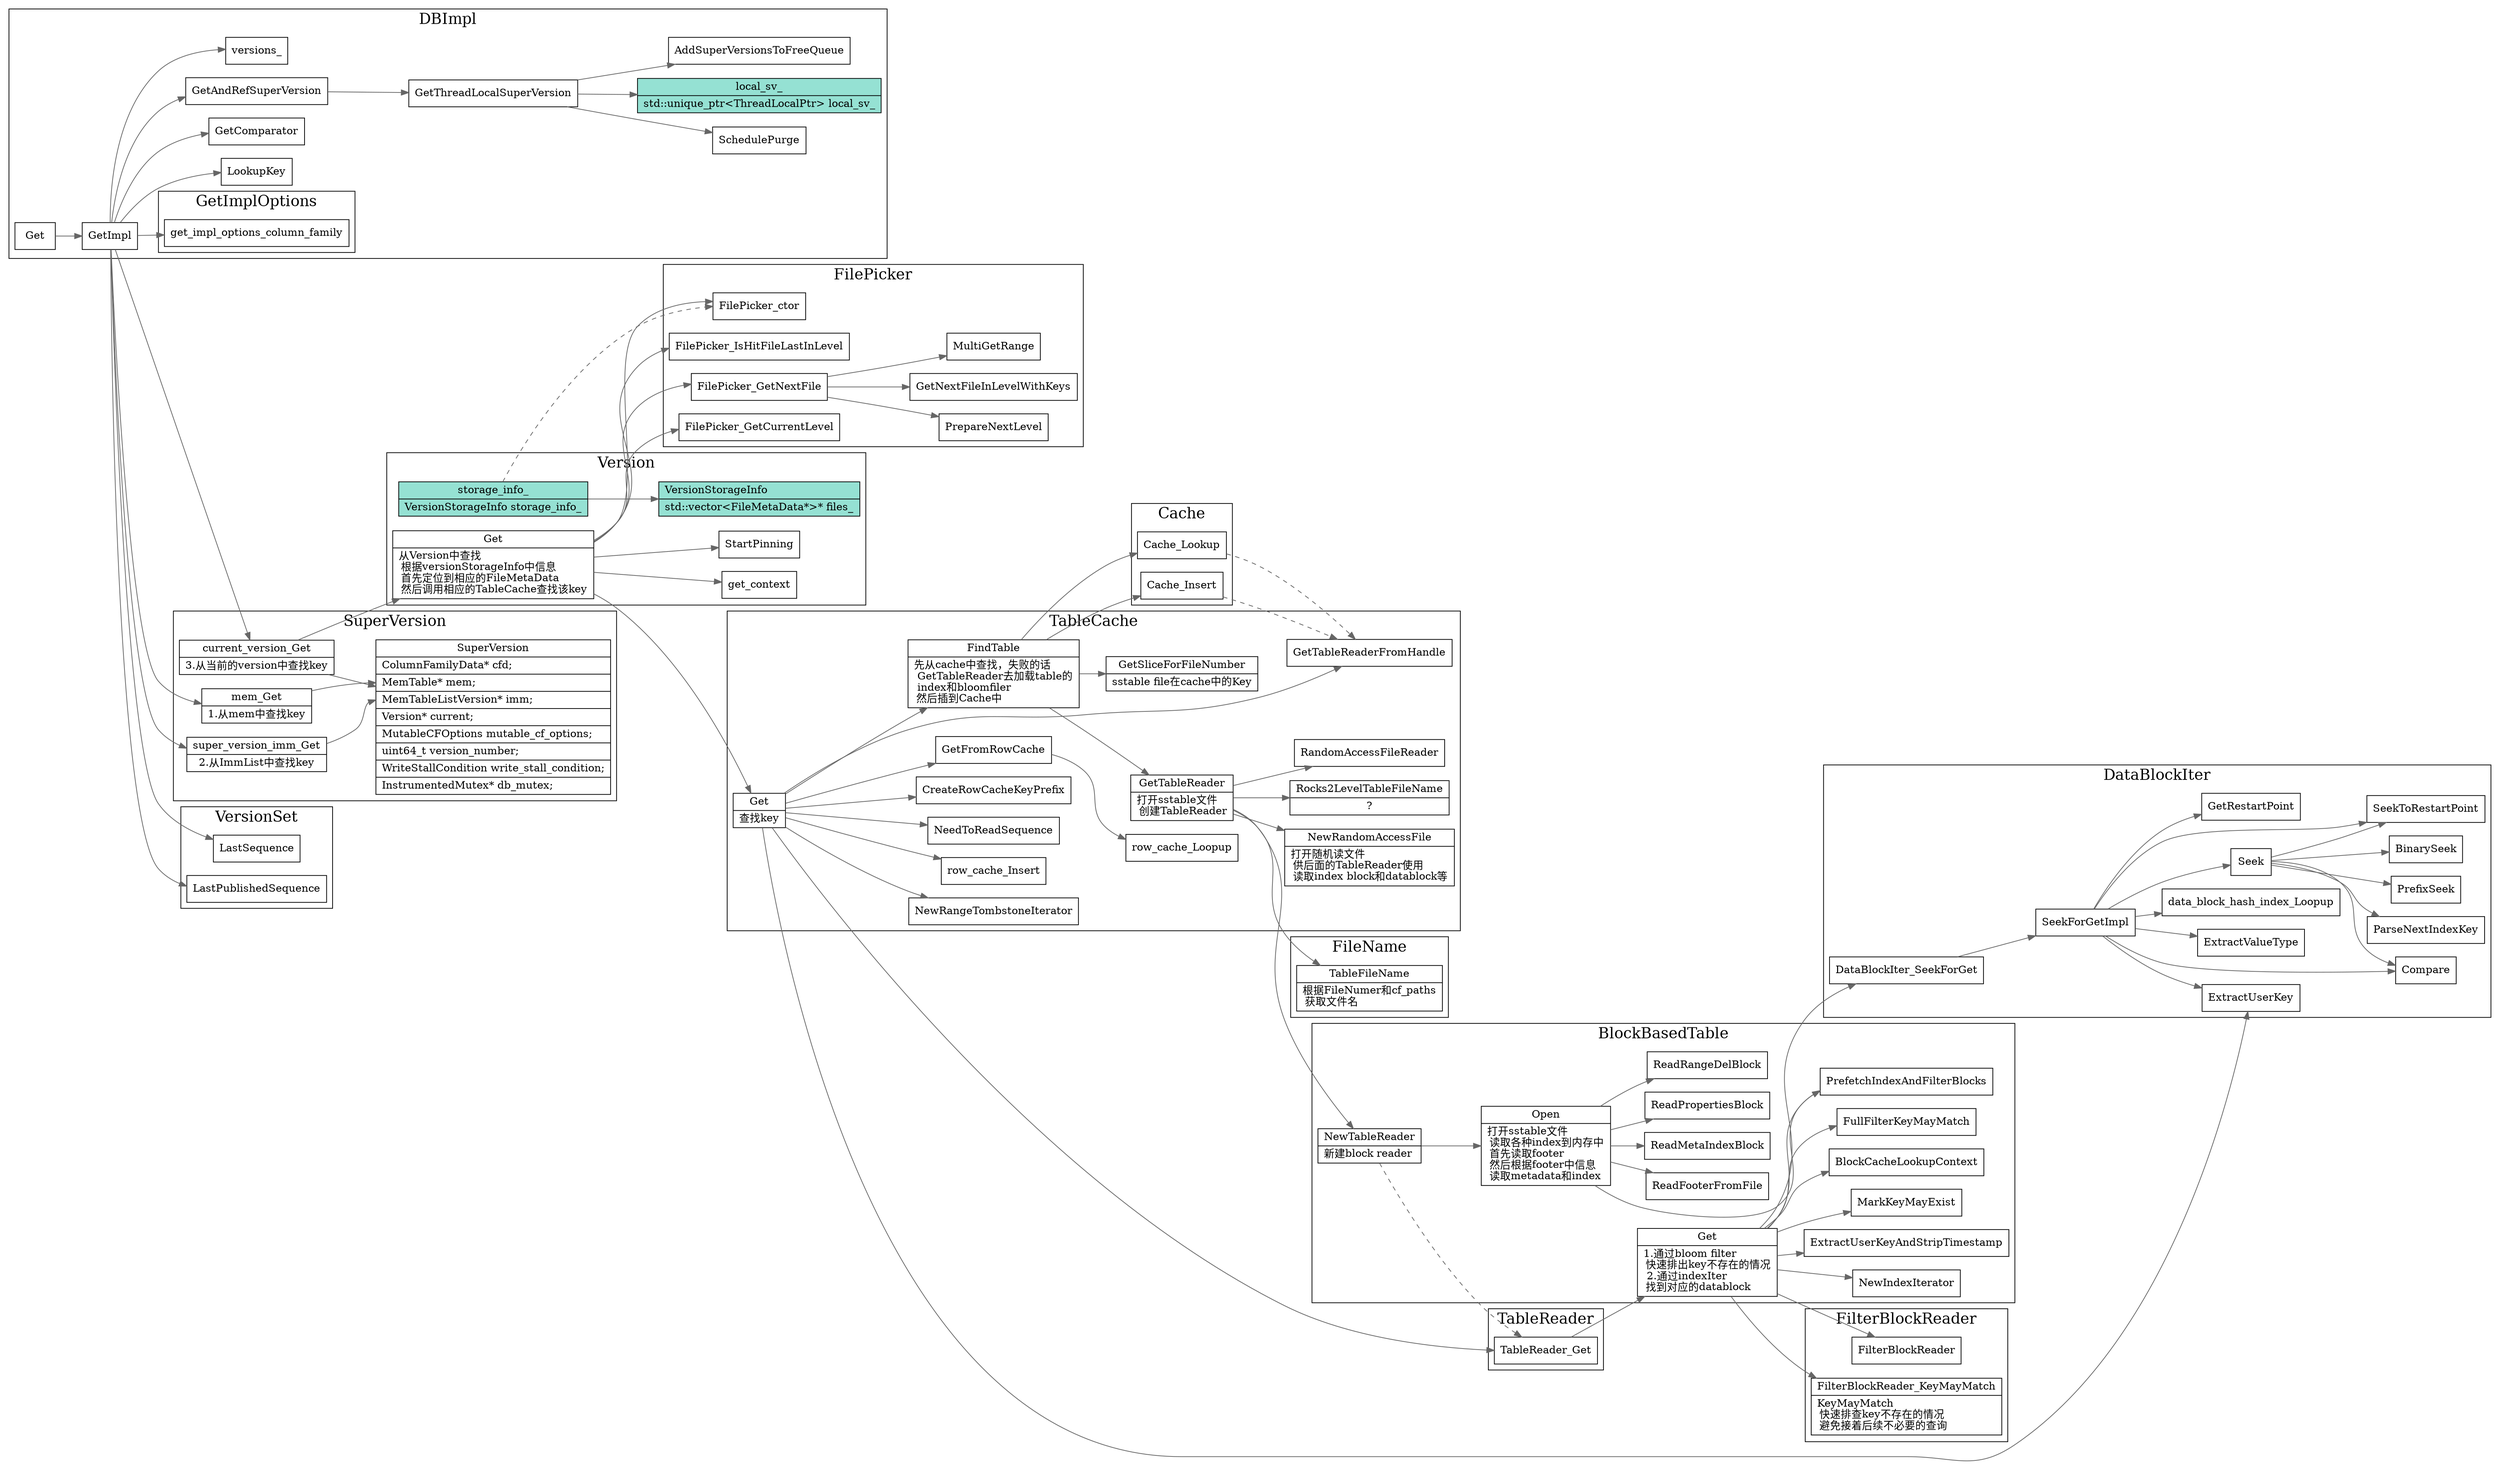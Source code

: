 digraph dbimpl_get {
  node[shape=box];
  edge[color=gray40];
  newrank=true;
  rankdir=LR;

  subgraph cluster_FilterBlockReader {
    graph[label="FilterBlockReader";fontsize=20;];
    FilterBlockReader;
    FilterBlockReader_KeyMayMatch;
    FilterBlockReader_KeyMayMatch[
      shape="record"
      label="{{
        FilterBlockReader_KeyMayMatch|
        KeyMayMatch\l
        快速排查key不存在的情况\l
        避免接着后续不必要的查询\l
      }}"
    ];
  }
  subgraph cluster_DataBlockIter {
    graph[label="DataBlockIter";fontsize=20;];
    DataBlockIter_SeekForGet;
    DataBlockIter_SeekForGet -> SeekForGetImpl;
    SeekForGetImpl -> {
      ExtractUserKey;
      data_block_hash_index_Loopup
      Seek;
      SeekToRestartPoint;
      GetRestartPoint;
      Compare;
      ExtractValueType;
    }
    Seek -> {
      PrefixSeek;
      BinarySeek;
      SeekToRestartPoint;
      ParseNextIndexKey;
      Compare;
    }
  }

  subgraph cluster_BlockBasedTable {
    graph[label="BlockBasedTable";fontsize=20;];
    BlockBasedTable_Get[
      shape="record"
      label="{{
        Get|
        1.通过bloom filter \l 快速排出key不存在的情况\l
        2.通过indexIter\l 找到对应的datablock\l
      }}"
    ];
    BlockBasedTable_Get -> {
      FilterBlockReader;
      BlockCacheLookupContext;
      FullFilterKeyMayMatch;
      PrefetchIndexAndFilterBlocks;
      NewIndexIterator;
      ExtractUserKeyAndStripTimestamp;
      FilterBlockReader_KeyMayMatch;
      BlockCacheLookupContext;
      MarkKeyMayExist;
      DataBlockIter_SeekForGet;
    }
    BlockBasedTableFactory_NewTableReader[
      shape="record"
      label="{{
        NewTableReader|
        新建block reader\l
      }}"
    ];
    BlockBasedTable_Open[
      shape="record"
      label="{{
        Open|
        打开sstable文件\l
        读取各种index到内存中\l
        首先读取footer\l
        然后根据footer中信息\l 
        读取metadata和index\l
      }}"
    ];
    BlockBasedTableFactory_NewTableReader -> BlockBasedTable_Open;
    BlockBasedTable_Open -> {
      ReadFooterFromFile;
      ReadMetaIndexBlock;
      ReadPropertiesBlock;
      ReadRangeDelBlock;
      PrefetchIndexAndFilterBlocks;
    };
  }

  subgraph cluster_TableReader {
    graph[label="TableReader";fontsize=20;];
    TableReader_Get -> {
      BlockBasedTable_Get;
    };
  }
  subgraph cluster_Cache {
    graph[label="Cache";fontsize=20;];
    Cache_Lookup;
    Cache_Insert;
  }
  subgraph cluster_FileName {
    graph[label="FileName";fontsize=20;];
    TableFileName[
      shape="record"
      label="{{
        TableFileName|
        返回文件名\l
      }}"
    ];
  }

  subgraph cluster_TableCache {
    graph[label="TableCache";fontsize=20;];
    TableCache_Get[
      shape="record"
      label="{{
        Get|
        查找key
      }}"
    ];
    TableCache_Get -> {
      NeedToReadSequence;
      ExtractUserKey;
      CreateRowCacheKeyPrefix;
      GetFromRowCache;
      FindTable;
      GetTableReaderFromHandle;
      NewRangeTombstoneIterator;
      TableReader_Get;
      row_cache_Insert;
    };
    FindTable[
      shape="record"
      label="{{
        FindTable|
        先从cache中查找，失败的话\l
        GetTableReader去加载table的\l 
        index和bloomfiler\l
        然后插到Cache中\l
      }}"
    ];
    GetSliceForFileNumber[
      shape="record"
      label="{{
        GetSliceForFileNumber|
        sstable file在cache中的Key\l
      }}"
    ];

    FindTable -> {
      Cache_Lookup;
      Cache_Insert;
      GetTableReader;
      GetSliceForFileNumber;
    };

    GetTableReader[
      shape="record"
      label="{{
        GetTableReader|
        打开sstable文件\l
        创建TableReader\l
      }}"
    ];
    BlockBasedTableFactory_NewTableReader -> TableReader_Get[style=dashed];

    GetTableReader -> {
      TableFileName;
      NewRandomAccessFile;
      Rocks2LevelTableFileName;
      RandomAccessFileReader;
      BlockBasedTableFactory_NewTableReader;
    };
    TableFileName[
      shape="record"
      label="{{
        TableFileName|
        根据FileNumer和cf_paths\l
        获取文件名\l
      }}"
    ];
    Rocks2LevelTableFileName[
      shape="record"
      label="{{
        Rocks2LevelTableFileName|
        ?
      }}"
    ];
    NewRandomAccessFile[
      shape="record"
      label="{{
        NewRandomAccessFile|
        打开随机读文件\l
        供后面的TableReader使用\l
        读取index block和datablock等\l
      }}"
    ];
    {Cache_Insert;Cache_Lookup} -> GetTableReaderFromHandle[style=dashed];

    GetFromRowCache -> {
      row_cache_Loopup;
    }
  }
  subgraph cluster_FilePicker {
    graph[label="FilePicker";fontsize=20;];
    FilePicker_ctor;
    FilePicker_GetCurrentLevel;
    FilePicker_IsHitFileLastInLevel;

    FilePicker_GetNextFile -> {
      PrepareNextLevel;
      GetNextFileInLevelWithKeys;
      MultiGetRange;
    }
  }

  subgraph cluster_Version {
    graph[label="Version";fontsize=20;];
    Version_Get[
      shape="record"
      label="{{
        Get|
        从Version中查找\l
        根据versionStorageInfo中信息\l
        首先定位到相应的FileMetaData\l
        然后调用相应的TableCache查找该key\l
      }}"
    ];

    Version_Get -> {
      get_context;
      StartPinning;
      FilePicker_ctor;
      FilePicker_GetNextFile;
      FilePicker_GetCurrentLevel;
      FilePicker_IsHitFileLastInLevel;
      TableCache_Get;
    };
    storage_info_ -> FilePicker_ctor[style=dashed]
    storage_info_[
      shape="record";
      fillcolor="#95e1d3"
      style=filled;
      label="{{
        storage_info_|
        VersionStorageInfo storage_info_\l
      }}"
    ];
    VersionStorageInfo[
      fillcolor="#95e1d3"
      style=filled;
      shape=record;
      label="VersionStorageInfo\l|
        std::vector\<FileMetaData*\>* files_
      "
    ];
    storage_info_ ->VersionStorageInfo;
  }

  subgraph cluster_SuperVersion {
    graph[label="SuperVersion";fontsize=20;];
    super_version_mem_Get[
      shape="record"
      label="{{
        mem_Get|
        1.从mem中查找key
      }}"
    ];
    super_version_imm_Get[
      shape="record"
      label="{{
        super_version_imm_Get|
        2.从ImmList中查找key
      }}"
    ];
    super_version_current_Get[
      shape="record"
      label="{{
        current_version_Get|
        3.从当前的version中查找key
      }}"
    ];
    super_version_mem_Get -> SuperVersion:mem;
    super_version_imm_Get -> SuperVersion:imm;
    super_version_current_Get -> {
      SuperVersion:current;
      Version_Get;
    }

    SuperVersion[
      shape="record"
      label="{{
        SuperVersion|
          ColumnFamilyData* cfd;\l|
          <mem> MemTable* mem;\l|
          <imm> MemTableListVersion* imm;\l|
          <current> Version* current;\l|
          MutableCFOptions mutable_cf_options;\l|
          uint64_t version_number;\l|
          WriteStallCondition write_stall_condition;\l|
          InstrumentedMutex* db_mutex;\l
      }}"
    ];
  }

  subgraph cluster_VersionSet {
    graph[label="VersionSet";fontsize=20;];
    LastSequence;
    LastPublishedSequence;
  }

  subgraph cluster_DBImpl {
    graph[label="DBImpl";fontsize=20;];
    subgraph cluster_GetImplOptions {
      graph[label="GetImplOptions";fontsize=20;];
      get_impl_options_column_family;
      
    }
    Get -> GetImpl -> {
      get_impl_options_column_family;
      GetAndRefSuperVersion;
      versions_;
      LastSequence;
      LastPublishedSequence;
      LookupKey;
      GetComparator;
      super_version_mem_Get;
      super_version_imm_Get;
      super_version_current_Get;
    };

    GetAndRefSuperVersion -> GetThreadLocalSuperVersion;
    GetThreadLocalSuperVersion -> {
      local_sv_;
      AddSuperVersionsToFreeQueue;
      SchedulePurge;
    }

    local_sv_[
      shape="record";
      fillcolor="#95e1d3"
      style=filled;
      label="{{
        local_sv_|
        std::unique_ptr\<ThreadLocalPtr\> local_sv_
      }}"
    ];
  }
}
